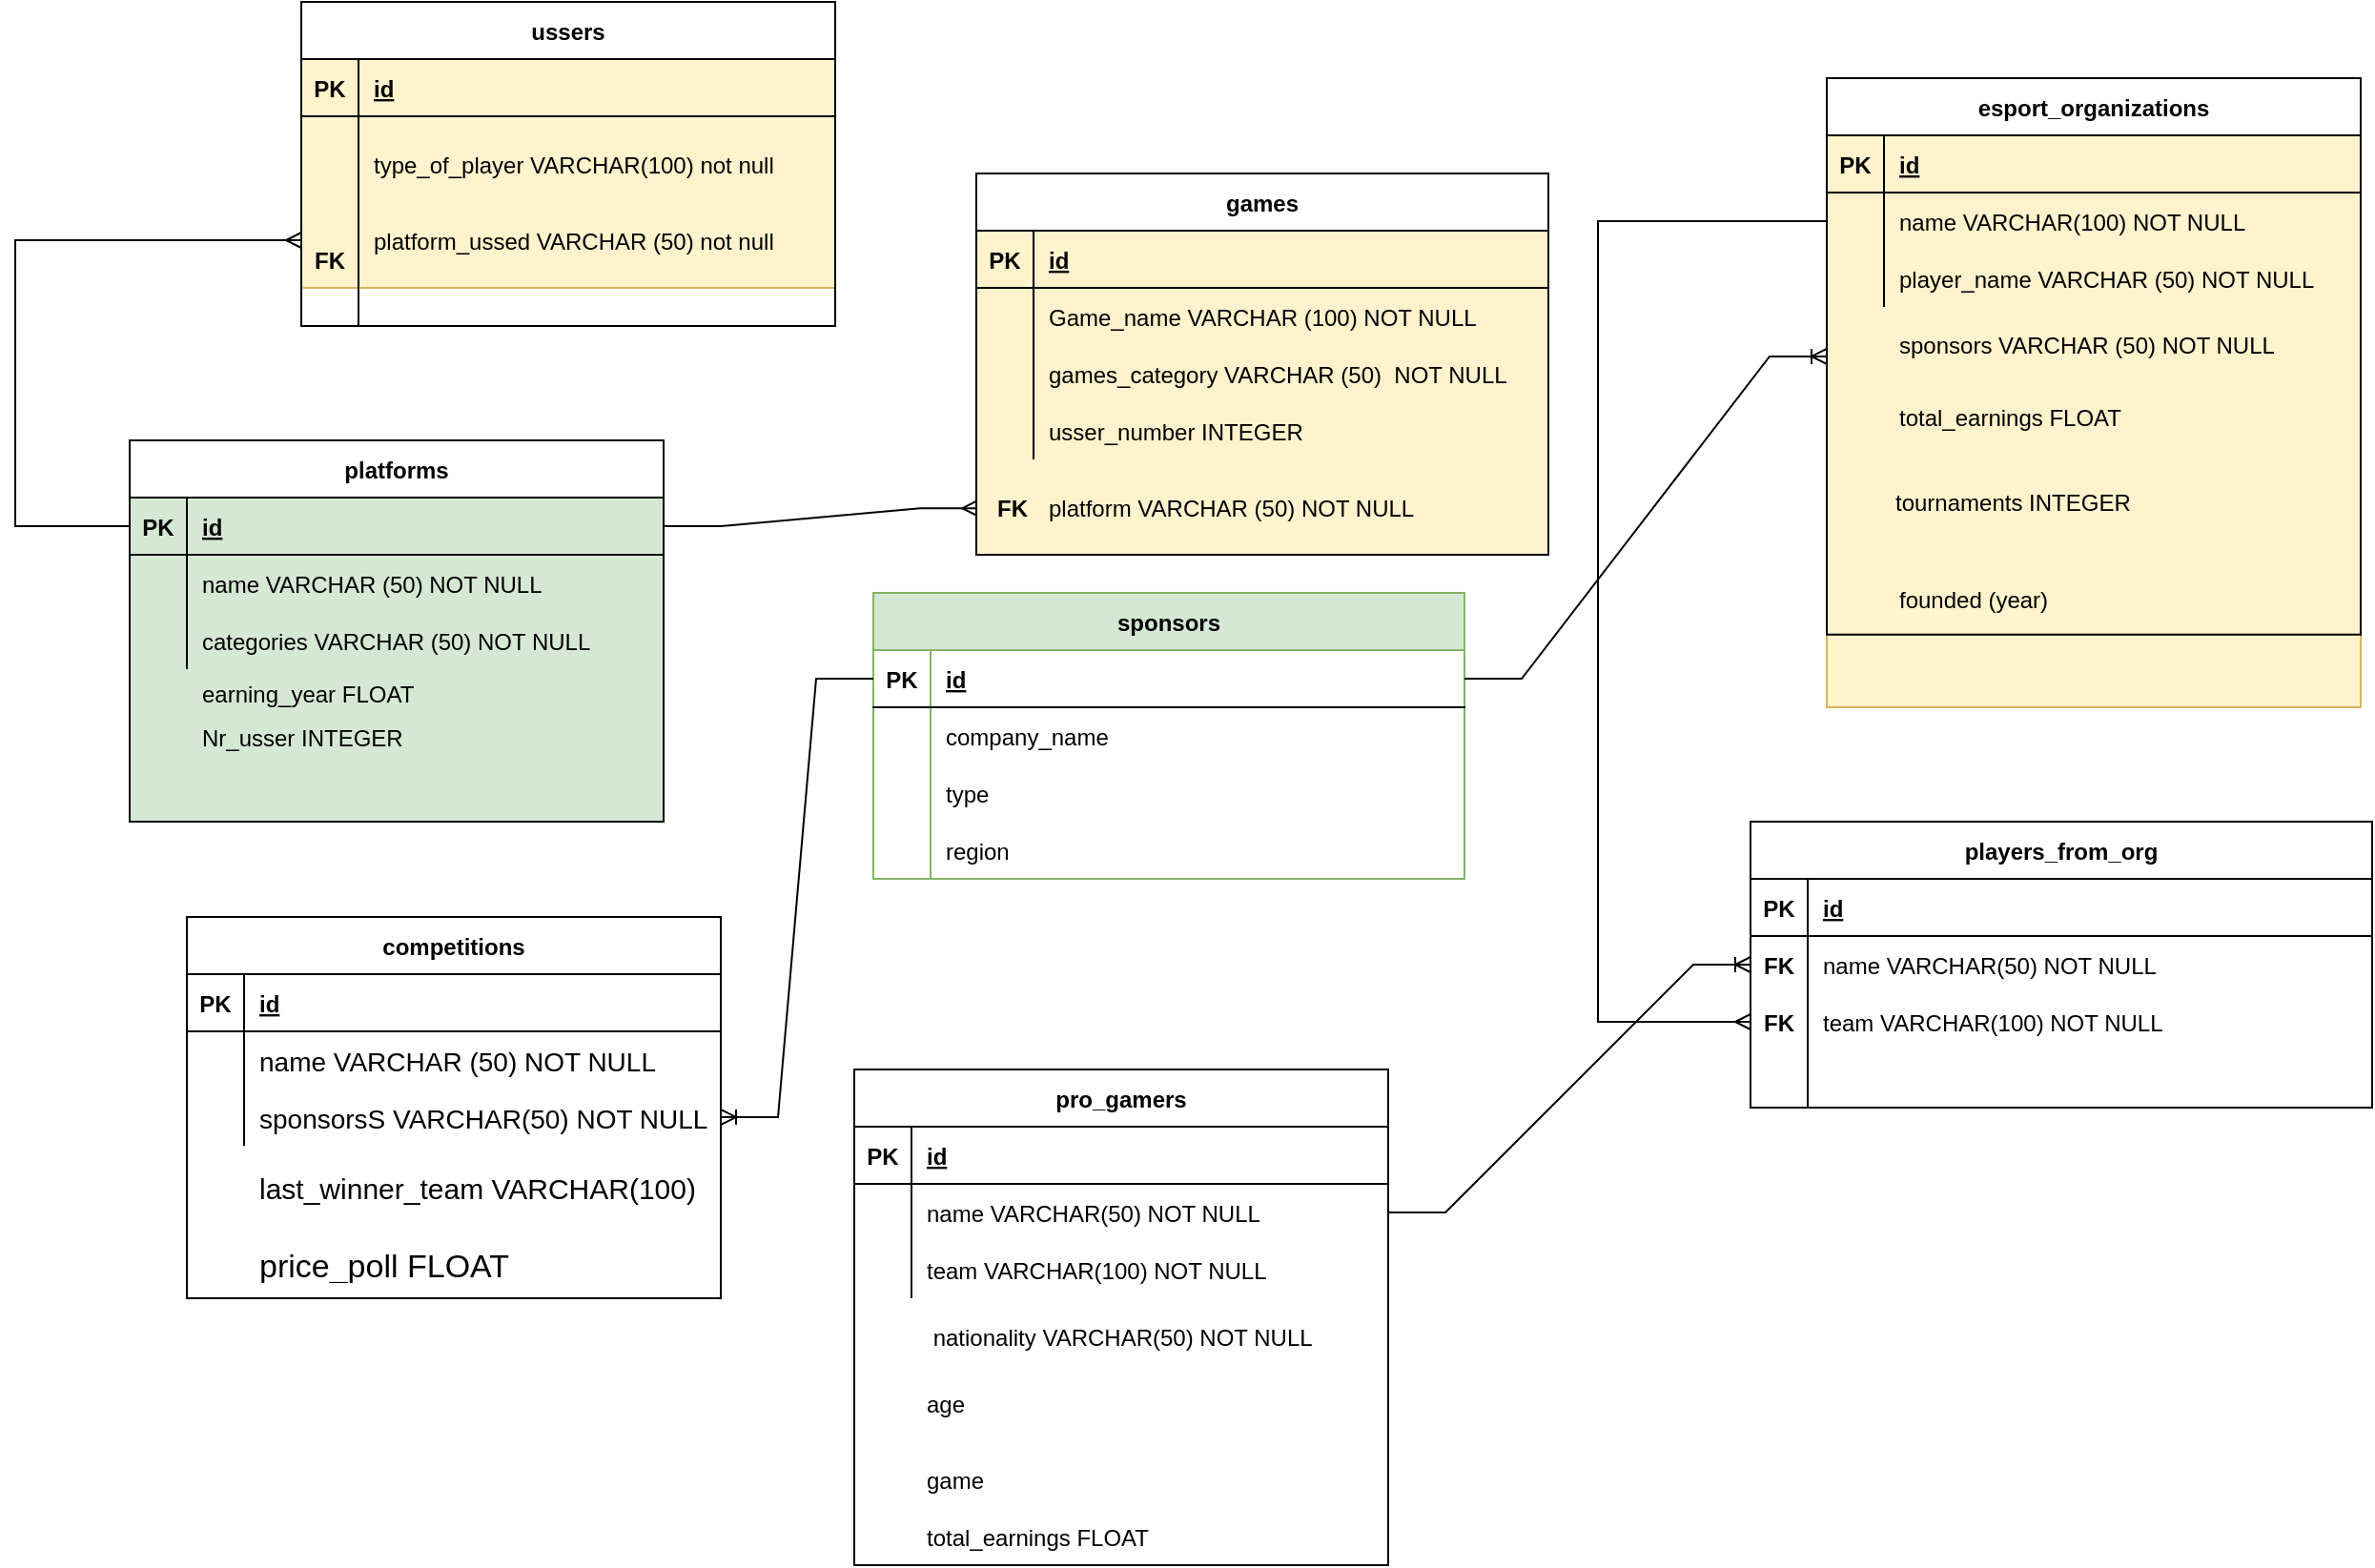 <mxfile version="20.7.4" type="github">
  <diagram id="C5RBs43oDa-KdzZeNtuy" name="Page-1">
    <mxGraphModel dx="2474" dy="2037" grid="1" gridSize="10" guides="1" tooltips="1" connect="1" arrows="1" fold="1" page="1" pageScale="1" pageWidth="827" pageHeight="1169" math="0" shadow="0">
      <root>
        <mxCell id="WIyWlLk6GJQsqaUBKTNV-0" />
        <mxCell id="WIyWlLk6GJQsqaUBKTNV-1" parent="WIyWlLk6GJQsqaUBKTNV-0" />
        <mxCell id="gUQoNwbIpHtihkWgrAYD-27" value="" style="shape=tableRow;horizontal=0;startSize=0;swimlaneHead=0;swimlaneBody=0;fillColor=none;collapsible=0;dropTarget=0;points=[[0,0.5],[1,0.5]];portConstraint=eastwest;top=0;left=0;right=0;bottom=0;" parent="WIyWlLk6GJQsqaUBKTNV-1" vertex="1">
          <mxGeometry x="414" y="160" width="280" height="30" as="geometry" />
        </mxCell>
        <mxCell id="gUQoNwbIpHtihkWgrAYD-28" value="" style="shape=partialRectangle;connectable=0;fillColor=none;top=0;left=0;bottom=0;right=0;editable=1;overflow=hidden;" parent="gUQoNwbIpHtihkWgrAYD-27" vertex="1">
          <mxGeometry width="30" height="30" as="geometry">
            <mxRectangle width="30" height="30" as="alternateBounds" />
          </mxGeometry>
        </mxCell>
        <mxCell id="gUQoNwbIpHtihkWgrAYD-48" value="" style="group;fillColor=#d5e8d4;strokeColor=#82b366;" parent="WIyWlLk6GJQsqaUBKTNV-1" vertex="1" connectable="0">
          <mxGeometry x="-40" y="-130" width="280" height="200" as="geometry" />
        </mxCell>
        <mxCell id="gUQoNwbIpHtihkWgrAYD-0" value="platforms" style="shape=table;startSize=30;container=1;collapsible=1;childLayout=tableLayout;fixedRows=1;rowLines=0;fontStyle=1;align=center;resizeLast=1;" parent="gUQoNwbIpHtihkWgrAYD-48" vertex="1">
          <mxGeometry width="280" height="200" as="geometry" />
        </mxCell>
        <mxCell id="gUQoNwbIpHtihkWgrAYD-1" value="" style="shape=tableRow;horizontal=0;startSize=0;swimlaneHead=0;swimlaneBody=0;fillColor=none;collapsible=0;dropTarget=0;points=[[0,0.5],[1,0.5]];portConstraint=eastwest;top=0;left=0;right=0;bottom=1;" parent="gUQoNwbIpHtihkWgrAYD-0" vertex="1">
          <mxGeometry y="30" width="280" height="30" as="geometry" />
        </mxCell>
        <mxCell id="gUQoNwbIpHtihkWgrAYD-2" value="PK" style="shape=partialRectangle;connectable=0;fillColor=none;top=0;left=0;bottom=0;right=0;fontStyle=1;overflow=hidden;" parent="gUQoNwbIpHtihkWgrAYD-1" vertex="1">
          <mxGeometry width="30" height="30" as="geometry">
            <mxRectangle width="30" height="30" as="alternateBounds" />
          </mxGeometry>
        </mxCell>
        <mxCell id="gUQoNwbIpHtihkWgrAYD-3" value="id" style="shape=partialRectangle;connectable=0;fillColor=none;top=0;left=0;bottom=0;right=0;align=left;spacingLeft=6;fontStyle=5;overflow=hidden;" parent="gUQoNwbIpHtihkWgrAYD-1" vertex="1">
          <mxGeometry x="30" width="250" height="30" as="geometry">
            <mxRectangle width="250" height="30" as="alternateBounds" />
          </mxGeometry>
        </mxCell>
        <mxCell id="gUQoNwbIpHtihkWgrAYD-4" value="" style="shape=tableRow;horizontal=0;startSize=0;swimlaneHead=0;swimlaneBody=0;fillColor=none;collapsible=0;dropTarget=0;points=[[0,0.5],[1,0.5]];portConstraint=eastwest;top=0;left=0;right=0;bottom=0;" parent="gUQoNwbIpHtihkWgrAYD-0" vertex="1">
          <mxGeometry y="60" width="280" height="30" as="geometry" />
        </mxCell>
        <mxCell id="gUQoNwbIpHtihkWgrAYD-5" value="" style="shape=partialRectangle;connectable=0;fillColor=none;top=0;left=0;bottom=0;right=0;editable=1;overflow=hidden;" parent="gUQoNwbIpHtihkWgrAYD-4" vertex="1">
          <mxGeometry width="30" height="30" as="geometry">
            <mxRectangle width="30" height="30" as="alternateBounds" />
          </mxGeometry>
        </mxCell>
        <mxCell id="gUQoNwbIpHtihkWgrAYD-6" value="name VARCHAR (50) NOT NULL" style="shape=partialRectangle;connectable=0;fillColor=none;top=0;left=0;bottom=0;right=0;align=left;spacingLeft=6;overflow=hidden;" parent="gUQoNwbIpHtihkWgrAYD-4" vertex="1">
          <mxGeometry x="30" width="250" height="30" as="geometry">
            <mxRectangle width="250" height="30" as="alternateBounds" />
          </mxGeometry>
        </mxCell>
        <mxCell id="gUQoNwbIpHtihkWgrAYD-7" value="" style="shape=tableRow;horizontal=0;startSize=0;swimlaneHead=0;swimlaneBody=0;fillColor=none;collapsible=0;dropTarget=0;points=[[0,0.5],[1,0.5]];portConstraint=eastwest;top=0;left=0;right=0;bottom=0;" parent="gUQoNwbIpHtihkWgrAYD-0" vertex="1">
          <mxGeometry y="90" width="280" height="30" as="geometry" />
        </mxCell>
        <mxCell id="gUQoNwbIpHtihkWgrAYD-8" value="" style="shape=partialRectangle;connectable=0;fillColor=none;top=0;left=0;bottom=0;right=0;editable=1;overflow=hidden;" parent="gUQoNwbIpHtihkWgrAYD-7" vertex="1">
          <mxGeometry width="30" height="30" as="geometry">
            <mxRectangle width="30" height="30" as="alternateBounds" />
          </mxGeometry>
        </mxCell>
        <mxCell id="gUQoNwbIpHtihkWgrAYD-9" value="categories VARCHAR (50) NOT NULL" style="shape=partialRectangle;connectable=0;fillColor=none;top=0;left=0;bottom=0;right=0;align=left;spacingLeft=6;overflow=hidden;" parent="gUQoNwbIpHtihkWgrAYD-7" vertex="1">
          <mxGeometry x="30" width="250" height="30" as="geometry">
            <mxRectangle width="250" height="30" as="alternateBounds" />
          </mxGeometry>
        </mxCell>
        <mxCell id="gUQoNwbIpHtihkWgrAYD-13" value="earning_year FLOAT " style="shape=partialRectangle;connectable=0;fillColor=none;top=0;left=0;bottom=0;right=0;align=left;spacingLeft=6;overflow=hidden;" parent="gUQoNwbIpHtihkWgrAYD-48" vertex="1">
          <mxGeometry x="30" y="120.924" width="250" height="23.077" as="geometry">
            <mxRectangle width="250" height="30" as="alternateBounds" />
          </mxGeometry>
        </mxCell>
        <mxCell id="gUQoNwbIpHtihkWgrAYD-15" value="Nr_usser INTEGER" style="shape=partialRectangle;connectable=0;fillColor=none;top=0;left=0;bottom=0;right=0;align=left;spacingLeft=6;overflow=hidden;" parent="gUQoNwbIpHtihkWgrAYD-48" vertex="1">
          <mxGeometry x="30" y="143.997" width="250" height="23.077" as="geometry">
            <mxRectangle width="250" height="30" as="alternateBounds" />
          </mxGeometry>
        </mxCell>
        <mxCell id="gUQoNwbIpHtihkWgrAYD-49" value="" style="group;fillColor=#fff2cc;strokeColor=#d6b656;" parent="WIyWlLk6GJQsqaUBKTNV-1" vertex="1" connectable="0">
          <mxGeometry x="50" y="-360" width="280" height="150" as="geometry" />
        </mxCell>
        <mxCell id="gUQoNwbIpHtihkWgrAYD-33" value="ussers" style="shape=table;startSize=30;container=1;collapsible=1;childLayout=tableLayout;fixedRows=1;rowLines=0;fontStyle=1;align=center;resizeLast=1;" parent="gUQoNwbIpHtihkWgrAYD-49" vertex="1">
          <mxGeometry width="280" height="170" as="geometry" />
        </mxCell>
        <mxCell id="gUQoNwbIpHtihkWgrAYD-34" value="" style="shape=tableRow;horizontal=0;startSize=0;swimlaneHead=0;swimlaneBody=0;fillColor=none;collapsible=0;dropTarget=0;points=[[0,0.5],[1,0.5]];portConstraint=eastwest;top=0;left=0;right=0;bottom=1;" parent="gUQoNwbIpHtihkWgrAYD-33" vertex="1">
          <mxGeometry y="30" width="280" height="30" as="geometry" />
        </mxCell>
        <mxCell id="gUQoNwbIpHtihkWgrAYD-35" value="PK" style="shape=partialRectangle;connectable=0;fillColor=none;top=0;left=0;bottom=0;right=0;fontStyle=1;overflow=hidden;" parent="gUQoNwbIpHtihkWgrAYD-34" vertex="1">
          <mxGeometry width="30" height="30" as="geometry">
            <mxRectangle width="30" height="30" as="alternateBounds" />
          </mxGeometry>
        </mxCell>
        <mxCell id="gUQoNwbIpHtihkWgrAYD-36" value="id" style="shape=partialRectangle;connectable=0;fillColor=none;top=0;left=0;bottom=0;right=0;align=left;spacingLeft=6;fontStyle=5;overflow=hidden;" parent="gUQoNwbIpHtihkWgrAYD-34" vertex="1">
          <mxGeometry x="30" width="250" height="30" as="geometry">
            <mxRectangle width="250" height="30" as="alternateBounds" />
          </mxGeometry>
        </mxCell>
        <mxCell id="gUQoNwbIpHtihkWgrAYD-37" value="" style="shape=tableRow;horizontal=0;startSize=0;swimlaneHead=0;swimlaneBody=0;fillColor=none;collapsible=0;dropTarget=0;points=[[0,0.5],[1,0.5]];portConstraint=eastwest;top=0;left=0;right=0;bottom=0;" parent="gUQoNwbIpHtihkWgrAYD-33" vertex="1">
          <mxGeometry y="60" width="280" height="50" as="geometry" />
        </mxCell>
        <mxCell id="gUQoNwbIpHtihkWgrAYD-38" value="" style="shape=partialRectangle;connectable=0;fillColor=none;top=0;left=0;bottom=0;right=0;editable=1;overflow=hidden;" parent="gUQoNwbIpHtihkWgrAYD-37" vertex="1">
          <mxGeometry width="30" height="50" as="geometry">
            <mxRectangle width="30" height="50" as="alternateBounds" />
          </mxGeometry>
        </mxCell>
        <mxCell id="gUQoNwbIpHtihkWgrAYD-39" value="type_of_player VARCHAR(100) not null" style="shape=partialRectangle;connectable=0;fillColor=none;top=0;left=0;bottom=0;right=0;align=left;spacingLeft=6;overflow=hidden;" parent="gUQoNwbIpHtihkWgrAYD-37" vertex="1">
          <mxGeometry x="30" width="250" height="50" as="geometry">
            <mxRectangle width="250" height="50" as="alternateBounds" />
          </mxGeometry>
        </mxCell>
        <mxCell id="gUQoNwbIpHtihkWgrAYD-40" value="" style="shape=tableRow;horizontal=0;startSize=0;swimlaneHead=0;swimlaneBody=0;fillColor=none;collapsible=0;dropTarget=0;points=[[0,0.5],[1,0.5]];portConstraint=eastwest;top=0;left=0;right=0;bottom=0;" parent="gUQoNwbIpHtihkWgrAYD-33" vertex="1">
          <mxGeometry y="110" width="280" height="30" as="geometry" />
        </mxCell>
        <mxCell id="gUQoNwbIpHtihkWgrAYD-41" value="" style="shape=partialRectangle;connectable=0;fillColor=none;top=0;left=0;bottom=0;right=0;editable=1;overflow=hidden;" parent="gUQoNwbIpHtihkWgrAYD-40" vertex="1">
          <mxGeometry width="30" height="30" as="geometry">
            <mxRectangle width="30" height="30" as="alternateBounds" />
          </mxGeometry>
        </mxCell>
        <mxCell id="gUQoNwbIpHtihkWgrAYD-42" value="platform_ussed VARCHAR (50) not null" style="shape=partialRectangle;connectable=0;fillColor=none;top=0;left=0;bottom=0;right=0;align=left;spacingLeft=6;overflow=hidden;" parent="gUQoNwbIpHtihkWgrAYD-40" vertex="1">
          <mxGeometry x="30" width="250" height="30" as="geometry">
            <mxRectangle width="250" height="30" as="alternateBounds" />
          </mxGeometry>
        </mxCell>
        <mxCell id="gUQoNwbIpHtihkWgrAYD-43" value="" style="shape=tableRow;horizontal=0;startSize=0;swimlaneHead=0;swimlaneBody=0;fillColor=none;collapsible=0;dropTarget=0;points=[[0,0.5],[1,0.5]];portConstraint=eastwest;top=0;left=0;right=0;bottom=0;" parent="gUQoNwbIpHtihkWgrAYD-33" vertex="1">
          <mxGeometry y="140" width="280" height="30" as="geometry" />
        </mxCell>
        <mxCell id="gUQoNwbIpHtihkWgrAYD-44" value="" style="shape=partialRectangle;connectable=0;fillColor=none;top=0;left=0;bottom=0;right=0;editable=1;overflow=hidden;" parent="gUQoNwbIpHtihkWgrAYD-43" vertex="1">
          <mxGeometry width="30" height="30" as="geometry">
            <mxRectangle width="30" height="30" as="alternateBounds" />
          </mxGeometry>
        </mxCell>
        <mxCell id="gUQoNwbIpHtihkWgrAYD-45" value="" style="shape=partialRectangle;connectable=0;fillColor=none;top=0;left=0;bottom=0;right=0;align=left;spacingLeft=6;overflow=hidden;" parent="gUQoNwbIpHtihkWgrAYD-43" vertex="1">
          <mxGeometry x="30" width="250" height="30" as="geometry">
            <mxRectangle width="250" height="30" as="alternateBounds" />
          </mxGeometry>
        </mxCell>
        <mxCell id="V8rn2jowFQrBuKKR6FGo-49" value="FK" style="shape=partialRectangle;connectable=0;fillColor=none;top=0;left=0;bottom=0;right=0;fontStyle=1;overflow=hidden;" parent="gUQoNwbIpHtihkWgrAYD-49" vertex="1">
          <mxGeometry y="120" width="30" height="30" as="geometry">
            <mxRectangle width="30" height="30" as="alternateBounds" />
          </mxGeometry>
        </mxCell>
        <mxCell id="gUQoNwbIpHtihkWgrAYD-52" value="&#xa;&#xa;" style="group;movable=1;resizable=1;rotatable=1;deletable=1;editable=1;connectable=1;" parent="WIyWlLk6GJQsqaUBKTNV-1" vertex="1" connectable="0">
          <mxGeometry x="-10" y="120" width="280" height="200" as="geometry" />
        </mxCell>
        <mxCell id="gUQoNwbIpHtihkWgrAYD-53" value="competitions" style="shape=table;startSize=30;container=1;collapsible=1;childLayout=tableLayout;fixedRows=1;rowLines=0;fontStyle=1;align=center;resizeLast=1;movable=1;resizable=1;rotatable=1;deletable=1;editable=1;connectable=1;" parent="gUQoNwbIpHtihkWgrAYD-52" vertex="1">
          <mxGeometry width="280" height="200" as="geometry" />
        </mxCell>
        <mxCell id="gUQoNwbIpHtihkWgrAYD-54" value="" style="shape=tableRow;horizontal=0;startSize=0;swimlaneHead=0;swimlaneBody=0;fillColor=none;collapsible=0;dropTarget=0;points=[[0,0.5],[1,0.5]];portConstraint=eastwest;top=0;left=0;right=0;bottom=1;" parent="gUQoNwbIpHtihkWgrAYD-53" vertex="1">
          <mxGeometry y="30" width="280" height="30" as="geometry" />
        </mxCell>
        <mxCell id="gUQoNwbIpHtihkWgrAYD-55" value="PK" style="shape=partialRectangle;connectable=0;fillColor=none;top=0;left=0;bottom=0;right=0;fontStyle=1;overflow=hidden;" parent="gUQoNwbIpHtihkWgrAYD-54" vertex="1">
          <mxGeometry width="30" height="30" as="geometry">
            <mxRectangle width="30" height="30" as="alternateBounds" />
          </mxGeometry>
        </mxCell>
        <mxCell id="gUQoNwbIpHtihkWgrAYD-56" value="id" style="shape=partialRectangle;connectable=0;fillColor=none;top=0;left=0;bottom=0;right=0;align=left;spacingLeft=6;fontStyle=5;overflow=hidden;" parent="gUQoNwbIpHtihkWgrAYD-54" vertex="1">
          <mxGeometry x="30" width="250" height="30" as="geometry">
            <mxRectangle width="250" height="30" as="alternateBounds" />
          </mxGeometry>
        </mxCell>
        <mxCell id="gUQoNwbIpHtihkWgrAYD-57" value="" style="shape=tableRow;horizontal=0;startSize=0;swimlaneHead=0;swimlaneBody=0;fillColor=none;collapsible=0;dropTarget=0;points=[[0,0.5],[1,0.5]];portConstraint=eastwest;top=0;left=0;right=0;bottom=0;" parent="gUQoNwbIpHtihkWgrAYD-53" vertex="1">
          <mxGeometry y="60" width="280" height="30" as="geometry" />
        </mxCell>
        <mxCell id="gUQoNwbIpHtihkWgrAYD-58" value="" style="shape=partialRectangle;connectable=0;fillColor=none;top=0;left=0;bottom=0;right=0;editable=1;overflow=hidden;" parent="gUQoNwbIpHtihkWgrAYD-57" vertex="1">
          <mxGeometry width="30" height="30" as="geometry">
            <mxRectangle width="30" height="30" as="alternateBounds" />
          </mxGeometry>
        </mxCell>
        <mxCell id="gUQoNwbIpHtihkWgrAYD-59" value="name VARCHAR (50) NOT NULL" style="shape=partialRectangle;connectable=0;fillColor=none;top=0;left=0;bottom=0;right=0;align=left;spacingLeft=6;overflow=hidden;fontSize=14;" parent="gUQoNwbIpHtihkWgrAYD-57" vertex="1">
          <mxGeometry x="30" width="250" height="30" as="geometry">
            <mxRectangle width="250" height="30" as="alternateBounds" />
          </mxGeometry>
        </mxCell>
        <mxCell id="gUQoNwbIpHtihkWgrAYD-60" value="" style="shape=tableRow;horizontal=0;startSize=0;swimlaneHead=0;swimlaneBody=0;fillColor=none;collapsible=0;dropTarget=0;points=[[0,0.5],[1,0.5]];portConstraint=eastwest;top=0;left=0;right=0;bottom=0;" parent="gUQoNwbIpHtihkWgrAYD-53" vertex="1">
          <mxGeometry y="90" width="280" height="30" as="geometry" />
        </mxCell>
        <mxCell id="gUQoNwbIpHtihkWgrAYD-61" value="" style="shape=partialRectangle;connectable=0;fillColor=none;top=0;left=0;bottom=0;right=0;editable=1;overflow=hidden;" parent="gUQoNwbIpHtihkWgrAYD-60" vertex="1">
          <mxGeometry width="30" height="30" as="geometry">
            <mxRectangle width="30" height="30" as="alternateBounds" />
          </mxGeometry>
        </mxCell>
        <mxCell id="gUQoNwbIpHtihkWgrAYD-62" value="sponsorsS VARCHAR(50) NOT NULL" style="shape=partialRectangle;connectable=0;fillColor=none;top=0;left=0;bottom=0;right=0;align=left;spacingLeft=6;overflow=hidden;fontSize=14;" parent="gUQoNwbIpHtihkWgrAYD-60" vertex="1">
          <mxGeometry x="30" width="250" height="30" as="geometry">
            <mxRectangle width="250" height="30" as="alternateBounds" />
          </mxGeometry>
        </mxCell>
        <mxCell id="gUQoNwbIpHtihkWgrAYD-63" value="last_winner_team VARCHAR(100)" style="shape=partialRectangle;connectable=0;fillColor=none;top=0;left=0;bottom=0;right=0;align=left;spacingLeft=6;overflow=hidden;fontSize=15;" parent="gUQoNwbIpHtihkWgrAYD-52" vertex="1">
          <mxGeometry x="30" y="130.004" width="250" height="23.077" as="geometry">
            <mxRectangle width="250" height="30" as="alternateBounds" />
          </mxGeometry>
        </mxCell>
        <mxCell id="gUQoNwbIpHtihkWgrAYD-65" value="price_poll FLOAT" style="shape=partialRectangle;connectable=0;fillColor=none;top=0;left=0;bottom=0;right=0;align=left;spacingLeft=6;overflow=hidden;fontSize=17;" parent="gUQoNwbIpHtihkWgrAYD-52" vertex="1">
          <mxGeometry x="30" y="169.997" width="250" height="23.077" as="geometry">
            <mxRectangle width="250" height="30" as="alternateBounds" />
          </mxGeometry>
        </mxCell>
        <mxCell id="gUQoNwbIpHtihkWgrAYD-95" value="" style="group;fillColor=#fff2cc;strokeColor=#d6b656;" parent="WIyWlLk6GJQsqaUBKTNV-1" vertex="1" connectable="0">
          <mxGeometry x="850" y="-320" width="280" height="330" as="geometry" />
        </mxCell>
        <mxCell id="gUQoNwbIpHtihkWgrAYD-96" value="esport_organizations" style="shape=table;startSize=30;container=1;collapsible=1;childLayout=tableLayout;fixedRows=1;rowLines=0;fontStyle=1;align=center;resizeLast=1;" parent="gUQoNwbIpHtihkWgrAYD-95" vertex="1">
          <mxGeometry width="280" height="291.923" as="geometry" />
        </mxCell>
        <mxCell id="gUQoNwbIpHtihkWgrAYD-97" value="" style="shape=tableRow;horizontal=0;startSize=0;swimlaneHead=0;swimlaneBody=0;fillColor=none;collapsible=0;dropTarget=0;points=[[0,0.5],[1,0.5]];portConstraint=eastwest;top=0;left=0;right=0;bottom=1;" parent="gUQoNwbIpHtihkWgrAYD-96" vertex="1">
          <mxGeometry y="30" width="280" height="30" as="geometry" />
        </mxCell>
        <mxCell id="gUQoNwbIpHtihkWgrAYD-98" value="PK" style="shape=partialRectangle;connectable=0;fillColor=none;top=0;left=0;bottom=0;right=0;fontStyle=1;overflow=hidden;" parent="gUQoNwbIpHtihkWgrAYD-97" vertex="1">
          <mxGeometry width="30" height="30" as="geometry">
            <mxRectangle width="30" height="30" as="alternateBounds" />
          </mxGeometry>
        </mxCell>
        <mxCell id="gUQoNwbIpHtihkWgrAYD-99" value="id" style="shape=partialRectangle;connectable=0;fillColor=none;top=0;left=0;bottom=0;right=0;align=left;spacingLeft=6;fontStyle=5;overflow=hidden;" parent="gUQoNwbIpHtihkWgrAYD-97" vertex="1">
          <mxGeometry x="30" width="250" height="30" as="geometry">
            <mxRectangle width="250" height="30" as="alternateBounds" />
          </mxGeometry>
        </mxCell>
        <mxCell id="gUQoNwbIpHtihkWgrAYD-100" value="" style="shape=tableRow;horizontal=0;startSize=0;swimlaneHead=0;swimlaneBody=0;fillColor=none;collapsible=0;dropTarget=0;points=[[0,0.5],[1,0.5]];portConstraint=eastwest;top=0;left=0;right=0;bottom=0;" parent="gUQoNwbIpHtihkWgrAYD-96" vertex="1">
          <mxGeometry y="60" width="280" height="30" as="geometry" />
        </mxCell>
        <mxCell id="gUQoNwbIpHtihkWgrAYD-101" value="" style="shape=partialRectangle;connectable=0;fillColor=none;top=0;left=0;bottom=0;right=0;editable=1;overflow=hidden;" parent="gUQoNwbIpHtihkWgrAYD-100" vertex="1">
          <mxGeometry width="30" height="30" as="geometry">
            <mxRectangle width="30" height="30" as="alternateBounds" />
          </mxGeometry>
        </mxCell>
        <mxCell id="gUQoNwbIpHtihkWgrAYD-102" value="name VARCHAR(100) NOT NULL" style="shape=partialRectangle;connectable=0;fillColor=none;top=0;left=0;bottom=0;right=0;align=left;spacingLeft=6;overflow=hidden;" parent="gUQoNwbIpHtihkWgrAYD-100" vertex="1">
          <mxGeometry x="30" width="250" height="30" as="geometry">
            <mxRectangle width="250" height="30" as="alternateBounds" />
          </mxGeometry>
        </mxCell>
        <mxCell id="gUQoNwbIpHtihkWgrAYD-103" value="" style="shape=tableRow;horizontal=0;startSize=0;swimlaneHead=0;swimlaneBody=0;fillColor=none;collapsible=0;dropTarget=0;points=[[0,0.5],[1,0.5]];portConstraint=eastwest;top=0;left=0;right=0;bottom=0;" parent="gUQoNwbIpHtihkWgrAYD-96" vertex="1">
          <mxGeometry y="90" width="280" height="30" as="geometry" />
        </mxCell>
        <mxCell id="gUQoNwbIpHtihkWgrAYD-104" value="" style="shape=partialRectangle;connectable=0;fillColor=none;top=0;left=0;bottom=0;right=0;editable=1;overflow=hidden;" parent="gUQoNwbIpHtihkWgrAYD-103" vertex="1">
          <mxGeometry width="30" height="30" as="geometry">
            <mxRectangle width="30" height="30" as="alternateBounds" />
          </mxGeometry>
        </mxCell>
        <mxCell id="gUQoNwbIpHtihkWgrAYD-105" value="player_name VARCHAR (50) NOT NULL" style="shape=partialRectangle;connectable=0;fillColor=none;top=0;left=0;bottom=0;right=0;align=left;spacingLeft=6;overflow=hidden;" parent="gUQoNwbIpHtihkWgrAYD-103" vertex="1">
          <mxGeometry x="30" width="250" height="30" as="geometry">
            <mxRectangle width="250" height="30" as="alternateBounds" />
          </mxGeometry>
        </mxCell>
        <mxCell id="gUQoNwbIpHtihkWgrAYD-106" value="total_earnings FLOAT " style="shape=partialRectangle;connectable=0;fillColor=none;top=0;left=0;bottom=0;right=0;align=left;spacingLeft=6;overflow=hidden;" parent="gUQoNwbIpHtihkWgrAYD-95" vertex="1">
          <mxGeometry x="30" y="158.654" width="250" height="38.077" as="geometry">
            <mxRectangle width="250" height="30" as="alternateBounds" />
          </mxGeometry>
        </mxCell>
        <mxCell id="gUQoNwbIpHtihkWgrAYD-107" value="tournaments INTEGER" style="shape=partialRectangle;connectable=0;fillColor=none;top=0;left=0;bottom=0;right=0;align=left;spacingLeft=6;overflow=hidden;" parent="gUQoNwbIpHtihkWgrAYD-95" vertex="1">
          <mxGeometry x="28" y="203.077" width="250" height="38.077" as="geometry">
            <mxRectangle width="250" height="30" as="alternateBounds" />
          </mxGeometry>
        </mxCell>
        <mxCell id="gUQoNwbIpHtihkWgrAYD-108" value="founded (year)" style="shape=partialRectangle;connectable=0;fillColor=none;top=0;left=0;bottom=0;right=0;align=left;spacingLeft=6;overflow=hidden;" parent="gUQoNwbIpHtihkWgrAYD-95" vertex="1">
          <mxGeometry x="30" y="253.846" width="250" height="38.077" as="geometry">
            <mxRectangle width="250" height="30" as="alternateBounds" />
          </mxGeometry>
        </mxCell>
        <mxCell id="iaA_33CjSek2Sj-2JAdp-17" value="sponsors VARCHAR (50) NOT NULL" style="shape=partialRectangle;connectable=0;fillColor=none;top=0;left=0;bottom=0;right=0;align=left;spacingLeft=6;overflow=hidden;" parent="gUQoNwbIpHtihkWgrAYD-95" vertex="1">
          <mxGeometry x="30" y="120.574" width="250" height="38.077" as="geometry">
            <mxRectangle width="250" height="30" as="alternateBounds" />
          </mxGeometry>
        </mxCell>
        <mxCell id="gUQoNwbIpHtihkWgrAYD-110" value="" style="group" parent="WIyWlLk6GJQsqaUBKTNV-1" vertex="1" connectable="0">
          <mxGeometry x="340" y="200" width="280" height="260" as="geometry" />
        </mxCell>
        <mxCell id="gUQoNwbIpHtihkWgrAYD-111" value="pro_gamers" style="shape=table;startSize=30;container=1;collapsible=1;childLayout=tableLayout;fixedRows=1;rowLines=0;fontStyle=1;align=center;resizeLast=1;" parent="gUQoNwbIpHtihkWgrAYD-110" vertex="1">
          <mxGeometry width="280" height="260" as="geometry" />
        </mxCell>
        <mxCell id="gUQoNwbIpHtihkWgrAYD-112" value="" style="shape=tableRow;horizontal=0;startSize=0;swimlaneHead=0;swimlaneBody=0;fillColor=none;collapsible=0;dropTarget=0;points=[[0,0.5],[1,0.5]];portConstraint=eastwest;top=0;left=0;right=0;bottom=1;" parent="gUQoNwbIpHtihkWgrAYD-111" vertex="1">
          <mxGeometry y="30" width="280" height="30" as="geometry" />
        </mxCell>
        <mxCell id="gUQoNwbIpHtihkWgrAYD-113" value="PK" style="shape=partialRectangle;connectable=0;fillColor=none;top=0;left=0;bottom=0;right=0;fontStyle=1;overflow=hidden;" parent="gUQoNwbIpHtihkWgrAYD-112" vertex="1">
          <mxGeometry width="30" height="30" as="geometry">
            <mxRectangle width="30" height="30" as="alternateBounds" />
          </mxGeometry>
        </mxCell>
        <mxCell id="gUQoNwbIpHtihkWgrAYD-114" value="id" style="shape=partialRectangle;connectable=0;fillColor=none;top=0;left=0;bottom=0;right=0;align=left;spacingLeft=6;fontStyle=5;overflow=hidden;" parent="gUQoNwbIpHtihkWgrAYD-112" vertex="1">
          <mxGeometry x="30" width="250" height="30" as="geometry">
            <mxRectangle width="250" height="30" as="alternateBounds" />
          </mxGeometry>
        </mxCell>
        <mxCell id="gUQoNwbIpHtihkWgrAYD-115" value="" style="shape=tableRow;horizontal=0;startSize=0;swimlaneHead=0;swimlaneBody=0;fillColor=none;collapsible=0;dropTarget=0;points=[[0,0.5],[1,0.5]];portConstraint=eastwest;top=0;left=0;right=0;bottom=0;" parent="gUQoNwbIpHtihkWgrAYD-111" vertex="1">
          <mxGeometry y="60" width="280" height="30" as="geometry" />
        </mxCell>
        <mxCell id="gUQoNwbIpHtihkWgrAYD-116" value="" style="shape=partialRectangle;connectable=0;fillColor=none;top=0;left=0;bottom=0;right=0;editable=1;overflow=hidden;" parent="gUQoNwbIpHtihkWgrAYD-115" vertex="1">
          <mxGeometry width="30" height="30" as="geometry">
            <mxRectangle width="30" height="30" as="alternateBounds" />
          </mxGeometry>
        </mxCell>
        <mxCell id="gUQoNwbIpHtihkWgrAYD-117" value="name VARCHAR(50) NOT NULL" style="shape=partialRectangle;connectable=0;fillColor=none;top=0;left=0;bottom=0;right=0;align=left;spacingLeft=6;overflow=hidden;" parent="gUQoNwbIpHtihkWgrAYD-115" vertex="1">
          <mxGeometry x="30" width="250" height="30" as="geometry">
            <mxRectangle width="250" height="30" as="alternateBounds" />
          </mxGeometry>
        </mxCell>
        <mxCell id="gUQoNwbIpHtihkWgrAYD-118" value="" style="shape=tableRow;horizontal=0;startSize=0;swimlaneHead=0;swimlaneBody=0;fillColor=none;collapsible=0;dropTarget=0;points=[[0,0.5],[1,0.5]];portConstraint=eastwest;top=0;left=0;right=0;bottom=0;" parent="gUQoNwbIpHtihkWgrAYD-111" vertex="1">
          <mxGeometry y="90" width="280" height="30" as="geometry" />
        </mxCell>
        <mxCell id="gUQoNwbIpHtihkWgrAYD-119" value="" style="shape=partialRectangle;connectable=0;fillColor=none;top=0;left=0;bottom=0;right=0;editable=1;overflow=hidden;" parent="gUQoNwbIpHtihkWgrAYD-118" vertex="1">
          <mxGeometry width="30" height="30" as="geometry">
            <mxRectangle width="30" height="30" as="alternateBounds" />
          </mxGeometry>
        </mxCell>
        <mxCell id="gUQoNwbIpHtihkWgrAYD-120" value="team VARCHAR(100) NOT NULL" style="shape=partialRectangle;connectable=0;fillColor=none;top=0;left=0;bottom=0;right=0;align=left;spacingLeft=6;overflow=hidden;" parent="gUQoNwbIpHtihkWgrAYD-118" vertex="1">
          <mxGeometry x="30" width="250" height="30" as="geometry">
            <mxRectangle width="250" height="30" as="alternateBounds" />
          </mxGeometry>
        </mxCell>
        <mxCell id="gUQoNwbIpHtihkWgrAYD-121" value=" nationality VARCHAR(50) NOT NULL" style="shape=partialRectangle;connectable=0;fillColor=none;top=0;left=0;bottom=0;right=0;align=left;spacingLeft=6;overflow=hidden;" parent="gUQoNwbIpHtihkWgrAYD-110" vertex="1">
          <mxGeometry x="30" y="125" width="250" height="30" as="geometry">
            <mxRectangle width="250" height="30" as="alternateBounds" />
          </mxGeometry>
        </mxCell>
        <mxCell id="gUQoNwbIpHtihkWgrAYD-122" value="age " style="shape=partialRectangle;connectable=0;fillColor=none;top=0;left=0;bottom=0;right=0;align=left;spacingLeft=6;overflow=hidden;" parent="gUQoNwbIpHtihkWgrAYD-110" vertex="1">
          <mxGeometry x="30" y="160" width="250" height="30" as="geometry">
            <mxRectangle width="250" height="30" as="alternateBounds" />
          </mxGeometry>
        </mxCell>
        <mxCell id="gUQoNwbIpHtihkWgrAYD-123" value="game " style="shape=partialRectangle;connectable=0;fillColor=none;top=0;left=0;bottom=0;right=0;align=left;spacingLeft=6;overflow=hidden;" parent="gUQoNwbIpHtihkWgrAYD-110" vertex="1">
          <mxGeometry x="30" y="200" width="250" height="30" as="geometry">
            <mxRectangle width="250" height="30" as="alternateBounds" />
          </mxGeometry>
        </mxCell>
        <mxCell id="gUQoNwbIpHtihkWgrAYD-124" value="total_earnings FLOAT" style="shape=partialRectangle;connectable=0;fillColor=none;top=0;left=0;bottom=0;right=0;align=left;spacingLeft=6;overflow=hidden;" parent="gUQoNwbIpHtihkWgrAYD-110" vertex="1">
          <mxGeometry x="30" y="230" width="250" height="30" as="geometry">
            <mxRectangle width="250" height="30" as="alternateBounds" />
          </mxGeometry>
        </mxCell>
        <mxCell id="V8rn2jowFQrBuKKR6FGo-0" value="" style="edgeStyle=entityRelationEdgeStyle;fontSize=12;html=1;endArrow=ERmany;rounded=0;entryX=0.002;entryY=0.878;entryDx=0;entryDy=0;entryPerimeter=0;" parent="WIyWlLk6GJQsqaUBKTNV-1" source="gUQoNwbIpHtihkWgrAYD-1" target="V8rn2jowFQrBuKKR6FGo-1" edge="1">
          <mxGeometry width="100" height="100" relative="1" as="geometry">
            <mxPoint x="530" y="310" as="sourcePoint" />
            <mxPoint x="380" y="-10" as="targetPoint" />
          </mxGeometry>
        </mxCell>
        <mxCell id="V8rn2jowFQrBuKKR6FGo-1" value="" style="group;movable=1;resizable=1;rotatable=1;deletable=1;editable=1;connectable=1;fillColor=#fff2cc;strokeColor=#d6b656;" parent="WIyWlLk6GJQsqaUBKTNV-1" vertex="1" connectable="0">
          <mxGeometry x="404" y="-270" width="300" height="200" as="geometry" />
        </mxCell>
        <mxCell id="iaA_33CjSek2Sj-2JAdp-29" value="games" style="shape=table;startSize=30;container=1;collapsible=1;childLayout=tableLayout;fixedRows=1;rowLines=0;fontStyle=1;align=center;resizeLast=1;movable=0;resizable=0;rotatable=0;deletable=0;editable=0;connectable=0;" parent="V8rn2jowFQrBuKKR6FGo-1" vertex="1">
          <mxGeometry width="300" height="200" as="geometry" />
        </mxCell>
        <mxCell id="iaA_33CjSek2Sj-2JAdp-30" value="" style="shape=tableRow;horizontal=0;startSize=0;swimlaneHead=0;swimlaneBody=0;fillColor=none;collapsible=0;dropTarget=0;points=[[0,0.5],[1,0.5]];portConstraint=eastwest;top=0;left=0;right=0;bottom=1;" parent="iaA_33CjSek2Sj-2JAdp-29" vertex="1">
          <mxGeometry y="30" width="300" height="30" as="geometry" />
        </mxCell>
        <mxCell id="iaA_33CjSek2Sj-2JAdp-31" value="PK" style="shape=partialRectangle;connectable=0;fillColor=none;top=0;left=0;bottom=0;right=0;fontStyle=1;overflow=hidden;" parent="iaA_33CjSek2Sj-2JAdp-30" vertex="1">
          <mxGeometry width="30" height="30" as="geometry">
            <mxRectangle width="30" height="30" as="alternateBounds" />
          </mxGeometry>
        </mxCell>
        <mxCell id="iaA_33CjSek2Sj-2JAdp-32" value="id" style="shape=partialRectangle;connectable=0;fillColor=none;top=0;left=0;bottom=0;right=0;align=left;spacingLeft=6;fontStyle=5;overflow=hidden;" parent="iaA_33CjSek2Sj-2JAdp-30" vertex="1">
          <mxGeometry x="30" width="270" height="30" as="geometry">
            <mxRectangle width="270" height="30" as="alternateBounds" />
          </mxGeometry>
        </mxCell>
        <mxCell id="iaA_33CjSek2Sj-2JAdp-33" value="" style="shape=tableRow;horizontal=0;startSize=0;swimlaneHead=0;swimlaneBody=0;fillColor=none;collapsible=0;dropTarget=0;points=[[0,0.5],[1,0.5]];portConstraint=eastwest;top=0;left=0;right=0;bottom=0;" parent="iaA_33CjSek2Sj-2JAdp-29" vertex="1">
          <mxGeometry y="60" width="300" height="30" as="geometry" />
        </mxCell>
        <mxCell id="iaA_33CjSek2Sj-2JAdp-34" value="" style="shape=partialRectangle;connectable=0;fillColor=none;top=0;left=0;bottom=0;right=0;editable=1;overflow=hidden;" parent="iaA_33CjSek2Sj-2JAdp-33" vertex="1">
          <mxGeometry width="30" height="30" as="geometry">
            <mxRectangle width="30" height="30" as="alternateBounds" />
          </mxGeometry>
        </mxCell>
        <mxCell id="iaA_33CjSek2Sj-2JAdp-35" value="Game_name VARCHAR (100) NOT NULL" style="shape=partialRectangle;connectable=0;fillColor=none;top=0;left=0;bottom=0;right=0;align=left;spacingLeft=6;overflow=hidden;" parent="iaA_33CjSek2Sj-2JAdp-33" vertex="1">
          <mxGeometry x="30" width="270" height="30" as="geometry">
            <mxRectangle width="270" height="30" as="alternateBounds" />
          </mxGeometry>
        </mxCell>
        <mxCell id="iaA_33CjSek2Sj-2JAdp-36" value="" style="shape=tableRow;horizontal=0;startSize=0;swimlaneHead=0;swimlaneBody=0;fillColor=none;collapsible=0;dropTarget=0;points=[[0,0.5],[1,0.5]];portConstraint=eastwest;top=0;left=0;right=0;bottom=0;" parent="iaA_33CjSek2Sj-2JAdp-29" vertex="1">
          <mxGeometry y="90" width="300" height="30" as="geometry" />
        </mxCell>
        <mxCell id="iaA_33CjSek2Sj-2JAdp-37" value="" style="shape=partialRectangle;connectable=1;fillColor=none;top=0;left=0;bottom=0;right=0;editable=1;overflow=hidden;movable=1;resizable=1;rotatable=1;deletable=1;" parent="iaA_33CjSek2Sj-2JAdp-36" vertex="1">
          <mxGeometry width="30" height="30" as="geometry">
            <mxRectangle width="30" height="30" as="alternateBounds" />
          </mxGeometry>
        </mxCell>
        <mxCell id="iaA_33CjSek2Sj-2JAdp-38" value="games_category VARCHAR (50)  NOT NULL" style="shape=partialRectangle;connectable=0;fillColor=none;top=0;left=0;bottom=0;right=0;align=left;spacingLeft=6;overflow=hidden;" parent="iaA_33CjSek2Sj-2JAdp-36" vertex="1">
          <mxGeometry x="30" width="270" height="30" as="geometry">
            <mxRectangle width="270" height="30" as="alternateBounds" />
          </mxGeometry>
        </mxCell>
        <mxCell id="iaA_33CjSek2Sj-2JAdp-39" value="" style="shape=tableRow;horizontal=0;startSize=0;swimlaneHead=0;swimlaneBody=0;fillColor=none;collapsible=0;dropTarget=0;points=[[0,0.5],[1,0.5]];portConstraint=eastwest;top=0;left=0;right=0;bottom=0;" parent="iaA_33CjSek2Sj-2JAdp-29" vertex="1">
          <mxGeometry y="120" width="300" height="30" as="geometry" />
        </mxCell>
        <mxCell id="iaA_33CjSek2Sj-2JAdp-40" value="" style="shape=partialRectangle;connectable=0;fillColor=none;top=0;left=0;bottom=0;right=0;editable=1;overflow=hidden;" parent="iaA_33CjSek2Sj-2JAdp-39" vertex="1">
          <mxGeometry width="30" height="30" as="geometry">
            <mxRectangle width="30" height="30" as="alternateBounds" />
          </mxGeometry>
        </mxCell>
        <mxCell id="iaA_33CjSek2Sj-2JAdp-41" value="usser_number INTEGER" style="shape=partialRectangle;connectable=0;fillColor=none;top=0;left=0;bottom=0;right=0;align=left;spacingLeft=6;overflow=hidden;" parent="iaA_33CjSek2Sj-2JAdp-39" vertex="1">
          <mxGeometry x="30" width="270" height="30" as="geometry">
            <mxRectangle width="270" height="30" as="alternateBounds" />
          </mxGeometry>
        </mxCell>
        <mxCell id="iaA_33CjSek2Sj-2JAdp-44" value="platform VARCHAR (50) NOT NULL" style="shape=partialRectangle;connectable=0;fillColor=none;top=0;left=0;bottom=0;right=0;align=left;spacingLeft=6;overflow=hidden;" parent="V8rn2jowFQrBuKKR6FGo-1" vertex="1">
          <mxGeometry x="30" y="160" width="270" height="30" as="geometry">
            <mxRectangle width="270" height="30" as="alternateBounds" />
          </mxGeometry>
        </mxCell>
        <mxCell id="V8rn2jowFQrBuKKR6FGo-2" value="" style="shape=partialRectangle;connectable=0;fillColor=none;top=0;left=0;bottom=0;right=0;editable=1;overflow=hidden;" parent="V8rn2jowFQrBuKKR6FGo-1" vertex="1">
          <mxGeometry x="4" y="160" width="30" height="30" as="geometry">
            <mxRectangle width="30" height="30" as="alternateBounds" />
          </mxGeometry>
        </mxCell>
        <mxCell id="iaA_33CjSek2Sj-2JAdp-42" value="FK" style="shape=partialRectangle;connectable=0;fillColor=none;top=0;left=0;bottom=0;right=0;fontStyle=1;overflow=hidden;" parent="V8rn2jowFQrBuKKR6FGo-1" vertex="1">
          <mxGeometry x="4" y="160" width="30" height="30" as="geometry">
            <mxRectangle width="30" height="30" as="alternateBounds" />
          </mxGeometry>
        </mxCell>
        <mxCell id="V8rn2jowFQrBuKKR6FGo-3" value="" style="edgeStyle=elbowEdgeStyle;fontSize=12;html=1;endArrow=ERmany;rounded=0;exitX=0;exitY=0.5;exitDx=0;exitDy=0;entryX=0;entryY=0.5;entryDx=0;entryDy=0;" parent="WIyWlLk6GJQsqaUBKTNV-1" source="gUQoNwbIpHtihkWgrAYD-1" target="gUQoNwbIpHtihkWgrAYD-40" edge="1">
          <mxGeometry width="100" height="100" relative="1" as="geometry">
            <mxPoint x="530" y="-40" as="sourcePoint" />
            <mxPoint x="630" y="-140" as="targetPoint" />
            <Array as="points">
              <mxPoint x="-100" y="-200" />
            </Array>
          </mxGeometry>
        </mxCell>
        <mxCell id="V8rn2jowFQrBuKKR6FGo-17" value="players_from_org" style="shape=table;startSize=30;container=1;collapsible=1;childLayout=tableLayout;fixedRows=1;rowLines=0;fontStyle=1;align=center;resizeLast=1;" parent="WIyWlLk6GJQsqaUBKTNV-1" vertex="1">
          <mxGeometry x="810" y="70" width="326" height="150" as="geometry" />
        </mxCell>
        <mxCell id="V8rn2jowFQrBuKKR6FGo-18" value="" style="shape=tableRow;horizontal=0;startSize=0;swimlaneHead=0;swimlaneBody=0;fillColor=none;collapsible=0;dropTarget=0;points=[[0,0.5],[1,0.5]];portConstraint=eastwest;top=0;left=0;right=0;bottom=1;" parent="V8rn2jowFQrBuKKR6FGo-17" vertex="1">
          <mxGeometry y="30" width="326" height="30" as="geometry" />
        </mxCell>
        <mxCell id="V8rn2jowFQrBuKKR6FGo-19" value="PK" style="shape=partialRectangle;connectable=0;fillColor=none;top=0;left=0;bottom=0;right=0;fontStyle=1;overflow=hidden;" parent="V8rn2jowFQrBuKKR6FGo-18" vertex="1">
          <mxGeometry width="30" height="30" as="geometry">
            <mxRectangle width="30" height="30" as="alternateBounds" />
          </mxGeometry>
        </mxCell>
        <mxCell id="V8rn2jowFQrBuKKR6FGo-20" value="id" style="shape=partialRectangle;connectable=0;fillColor=none;top=0;left=0;bottom=0;right=0;align=left;spacingLeft=6;fontStyle=5;overflow=hidden;" parent="V8rn2jowFQrBuKKR6FGo-18" vertex="1">
          <mxGeometry x="30" width="296" height="30" as="geometry">
            <mxRectangle width="296" height="30" as="alternateBounds" />
          </mxGeometry>
        </mxCell>
        <mxCell id="V8rn2jowFQrBuKKR6FGo-21" value="" style="shape=tableRow;horizontal=0;startSize=0;swimlaneHead=0;swimlaneBody=0;fillColor=none;collapsible=0;dropTarget=0;points=[[0,0.5],[1,0.5]];portConstraint=eastwest;top=0;left=0;right=0;bottom=0;" parent="V8rn2jowFQrBuKKR6FGo-17" vertex="1">
          <mxGeometry y="60" width="326" height="30" as="geometry" />
        </mxCell>
        <mxCell id="V8rn2jowFQrBuKKR6FGo-22" value="" style="shape=partialRectangle;connectable=0;fillColor=none;top=0;left=0;bottom=0;right=0;editable=1;overflow=hidden;" parent="V8rn2jowFQrBuKKR6FGo-21" vertex="1">
          <mxGeometry width="30" height="30" as="geometry">
            <mxRectangle width="30" height="30" as="alternateBounds" />
          </mxGeometry>
        </mxCell>
        <mxCell id="V8rn2jowFQrBuKKR6FGo-23" value="name VARCHAR(50) NOT NULL" style="shape=partialRectangle;connectable=0;fillColor=none;top=0;left=0;bottom=0;right=0;align=left;spacingLeft=6;overflow=hidden;" parent="V8rn2jowFQrBuKKR6FGo-21" vertex="1">
          <mxGeometry x="30" width="296" height="30" as="geometry">
            <mxRectangle width="296" height="30" as="alternateBounds" />
          </mxGeometry>
        </mxCell>
        <mxCell id="V8rn2jowFQrBuKKR6FGo-24" value="" style="shape=tableRow;horizontal=0;startSize=0;swimlaneHead=0;swimlaneBody=0;fillColor=none;collapsible=0;dropTarget=0;points=[[0,0.5],[1,0.5]];portConstraint=eastwest;top=0;left=0;right=0;bottom=0;" parent="V8rn2jowFQrBuKKR6FGo-17" vertex="1">
          <mxGeometry y="90" width="326" height="30" as="geometry" />
        </mxCell>
        <mxCell id="V8rn2jowFQrBuKKR6FGo-25" value="" style="shape=partialRectangle;connectable=0;fillColor=none;top=0;left=0;bottom=0;right=0;editable=1;overflow=hidden;" parent="V8rn2jowFQrBuKKR6FGo-24" vertex="1">
          <mxGeometry width="30" height="30" as="geometry">
            <mxRectangle width="30" height="30" as="alternateBounds" />
          </mxGeometry>
        </mxCell>
        <mxCell id="V8rn2jowFQrBuKKR6FGo-26" value="team VARCHAR(100) NOT NULL" style="shape=partialRectangle;connectable=0;fillColor=none;top=0;left=0;bottom=0;right=0;align=left;spacingLeft=6;overflow=hidden;" parent="V8rn2jowFQrBuKKR6FGo-24" vertex="1">
          <mxGeometry x="30" width="296" height="30" as="geometry">
            <mxRectangle width="296" height="30" as="alternateBounds" />
          </mxGeometry>
        </mxCell>
        <mxCell id="V8rn2jowFQrBuKKR6FGo-27" value="" style="shape=tableRow;horizontal=0;startSize=0;swimlaneHead=0;swimlaneBody=0;fillColor=none;collapsible=0;dropTarget=0;points=[[0,0.5],[1,0.5]];portConstraint=eastwest;top=0;left=0;right=0;bottom=0;" parent="V8rn2jowFQrBuKKR6FGo-17" vertex="1">
          <mxGeometry y="120" width="326" height="30" as="geometry" />
        </mxCell>
        <mxCell id="V8rn2jowFQrBuKKR6FGo-28" value="" style="shape=partialRectangle;connectable=0;fillColor=none;top=0;left=0;bottom=0;right=0;editable=1;overflow=hidden;" parent="V8rn2jowFQrBuKKR6FGo-27" vertex="1">
          <mxGeometry width="30" height="30" as="geometry">
            <mxRectangle width="30" height="30" as="alternateBounds" />
          </mxGeometry>
        </mxCell>
        <mxCell id="V8rn2jowFQrBuKKR6FGo-29" value="" style="shape=partialRectangle;connectable=0;fillColor=none;top=0;left=0;bottom=0;right=0;align=left;spacingLeft=6;overflow=hidden;" parent="V8rn2jowFQrBuKKR6FGo-27" vertex="1">
          <mxGeometry x="30" width="296" height="30" as="geometry">
            <mxRectangle width="296" height="30" as="alternateBounds" />
          </mxGeometry>
        </mxCell>
        <mxCell id="V8rn2jowFQrBuKKR6FGo-33" value="" style="edgeStyle=elbowEdgeStyle;fontSize=12;html=1;endArrow=ERmany;rounded=0;entryX=0;entryY=0.5;entryDx=0;entryDy=0;" parent="WIyWlLk6GJQsqaUBKTNV-1" source="gUQoNwbIpHtihkWgrAYD-100" target="V8rn2jowFQrBuKKR6FGo-24" edge="1">
          <mxGeometry width="100" height="100" relative="1" as="geometry">
            <mxPoint x="560" y="120" as="sourcePoint" />
            <mxPoint x="630" y="10" as="targetPoint" />
            <Array as="points">
              <mxPoint x="730" y="-60" />
            </Array>
          </mxGeometry>
        </mxCell>
        <mxCell id="V8rn2jowFQrBuKKR6FGo-46" value="" style="edgeStyle=entityRelationEdgeStyle;fontSize=12;html=1;endArrow=ERoneToMany;rounded=0;entryX=0;entryY=0.5;entryDx=0;entryDy=0;exitX=1;exitY=0.5;exitDx=0;exitDy=0;" parent="WIyWlLk6GJQsqaUBKTNV-1" source="gUQoNwbIpHtihkWgrAYD-115" target="V8rn2jowFQrBuKKR6FGo-21" edge="1">
          <mxGeometry width="100" height="100" relative="1" as="geometry">
            <mxPoint x="530" y="110" as="sourcePoint" />
            <mxPoint x="630" y="10" as="targetPoint" />
          </mxGeometry>
        </mxCell>
        <mxCell id="V8rn2jowFQrBuKKR6FGo-47" value="FK" style="shape=partialRectangle;connectable=0;fillColor=none;top=0;left=0;bottom=0;right=0;fontStyle=1;overflow=hidden;" parent="WIyWlLk6GJQsqaUBKTNV-1" vertex="1">
          <mxGeometry x="810" y="160" width="30" height="30" as="geometry">
            <mxRectangle width="30" height="30" as="alternateBounds" />
          </mxGeometry>
        </mxCell>
        <mxCell id="V8rn2jowFQrBuKKR6FGo-48" value="FK" style="shape=partialRectangle;connectable=0;fillColor=none;top=0;left=0;bottom=0;right=0;fontStyle=1;overflow=hidden;" parent="WIyWlLk6GJQsqaUBKTNV-1" vertex="1">
          <mxGeometry x="810" y="130" width="30" height="30" as="geometry">
            <mxRectangle width="30" height="30" as="alternateBounds" />
          </mxGeometry>
        </mxCell>
        <mxCell id="V8rn2jowFQrBuKKR6FGo-50" value="sponsors" style="shape=table;startSize=30;container=1;collapsible=1;childLayout=tableLayout;fixedRows=1;rowLines=0;fontStyle=1;align=center;resizeLast=1;fillColor=#d5e8d4;strokeColor=#82b366;" parent="WIyWlLk6GJQsqaUBKTNV-1" vertex="1">
          <mxGeometry x="350" y="-50" width="310" height="150" as="geometry" />
        </mxCell>
        <mxCell id="V8rn2jowFQrBuKKR6FGo-51" value="" style="shape=tableRow;horizontal=0;startSize=0;swimlaneHead=0;swimlaneBody=0;fillColor=none;collapsible=0;dropTarget=0;points=[[0,0.5],[1,0.5]];portConstraint=eastwest;top=0;left=0;right=0;bottom=1;" parent="V8rn2jowFQrBuKKR6FGo-50" vertex="1">
          <mxGeometry y="30" width="310" height="30" as="geometry" />
        </mxCell>
        <mxCell id="V8rn2jowFQrBuKKR6FGo-52" value="PK" style="shape=partialRectangle;connectable=0;fillColor=none;top=0;left=0;bottom=0;right=0;fontStyle=1;overflow=hidden;" parent="V8rn2jowFQrBuKKR6FGo-51" vertex="1">
          <mxGeometry width="30" height="30" as="geometry">
            <mxRectangle width="30" height="30" as="alternateBounds" />
          </mxGeometry>
        </mxCell>
        <mxCell id="V8rn2jowFQrBuKKR6FGo-53" value="id" style="shape=partialRectangle;connectable=0;fillColor=none;top=0;left=0;bottom=0;right=0;align=left;spacingLeft=6;fontStyle=5;overflow=hidden;" parent="V8rn2jowFQrBuKKR6FGo-51" vertex="1">
          <mxGeometry x="30" width="280" height="30" as="geometry">
            <mxRectangle width="280" height="30" as="alternateBounds" />
          </mxGeometry>
        </mxCell>
        <mxCell id="V8rn2jowFQrBuKKR6FGo-54" value="" style="shape=tableRow;horizontal=0;startSize=0;swimlaneHead=0;swimlaneBody=0;fillColor=none;collapsible=0;dropTarget=0;points=[[0,0.5],[1,0.5]];portConstraint=eastwest;top=0;left=0;right=0;bottom=0;" parent="V8rn2jowFQrBuKKR6FGo-50" vertex="1">
          <mxGeometry y="60" width="310" height="30" as="geometry" />
        </mxCell>
        <mxCell id="V8rn2jowFQrBuKKR6FGo-55" value="" style="shape=partialRectangle;connectable=0;fillColor=none;top=0;left=0;bottom=0;right=0;editable=1;overflow=hidden;" parent="V8rn2jowFQrBuKKR6FGo-54" vertex="1">
          <mxGeometry width="30" height="30" as="geometry">
            <mxRectangle width="30" height="30" as="alternateBounds" />
          </mxGeometry>
        </mxCell>
        <mxCell id="V8rn2jowFQrBuKKR6FGo-56" value="company_name" style="shape=partialRectangle;connectable=0;fillColor=none;top=0;left=0;bottom=0;right=0;align=left;spacingLeft=6;overflow=hidden;" parent="V8rn2jowFQrBuKKR6FGo-54" vertex="1">
          <mxGeometry x="30" width="280" height="30" as="geometry">
            <mxRectangle width="280" height="30" as="alternateBounds" />
          </mxGeometry>
        </mxCell>
        <mxCell id="V8rn2jowFQrBuKKR6FGo-57" value="" style="shape=tableRow;horizontal=0;startSize=0;swimlaneHead=0;swimlaneBody=0;fillColor=none;collapsible=0;dropTarget=0;points=[[0,0.5],[1,0.5]];portConstraint=eastwest;top=0;left=0;right=0;bottom=0;" parent="V8rn2jowFQrBuKKR6FGo-50" vertex="1">
          <mxGeometry y="90" width="310" height="30" as="geometry" />
        </mxCell>
        <mxCell id="V8rn2jowFQrBuKKR6FGo-58" value="" style="shape=partialRectangle;connectable=0;fillColor=none;top=0;left=0;bottom=0;right=0;editable=1;overflow=hidden;" parent="V8rn2jowFQrBuKKR6FGo-57" vertex="1">
          <mxGeometry width="30" height="30" as="geometry">
            <mxRectangle width="30" height="30" as="alternateBounds" />
          </mxGeometry>
        </mxCell>
        <mxCell id="V8rn2jowFQrBuKKR6FGo-59" value="type" style="shape=partialRectangle;connectable=0;fillColor=none;top=0;left=0;bottom=0;right=0;align=left;spacingLeft=6;overflow=hidden;" parent="V8rn2jowFQrBuKKR6FGo-57" vertex="1">
          <mxGeometry x="30" width="280" height="30" as="geometry">
            <mxRectangle width="280" height="30" as="alternateBounds" />
          </mxGeometry>
        </mxCell>
        <mxCell id="V8rn2jowFQrBuKKR6FGo-60" value="" style="shape=tableRow;horizontal=0;startSize=0;swimlaneHead=0;swimlaneBody=0;fillColor=none;collapsible=0;dropTarget=0;points=[[0,0.5],[1,0.5]];portConstraint=eastwest;top=0;left=0;right=0;bottom=0;" parent="V8rn2jowFQrBuKKR6FGo-50" vertex="1">
          <mxGeometry y="120" width="310" height="30" as="geometry" />
        </mxCell>
        <mxCell id="V8rn2jowFQrBuKKR6FGo-61" value="" style="shape=partialRectangle;connectable=0;fillColor=none;top=0;left=0;bottom=0;right=0;editable=1;overflow=hidden;" parent="V8rn2jowFQrBuKKR6FGo-60" vertex="1">
          <mxGeometry width="30" height="30" as="geometry">
            <mxRectangle width="30" height="30" as="alternateBounds" />
          </mxGeometry>
        </mxCell>
        <mxCell id="V8rn2jowFQrBuKKR6FGo-62" value="region" style="shape=partialRectangle;connectable=0;fillColor=none;top=0;left=0;bottom=0;right=0;align=left;spacingLeft=6;overflow=hidden;" parent="V8rn2jowFQrBuKKR6FGo-60" vertex="1">
          <mxGeometry x="30" width="280" height="30" as="geometry">
            <mxRectangle width="280" height="30" as="alternateBounds" />
          </mxGeometry>
        </mxCell>
        <mxCell id="V8rn2jowFQrBuKKR6FGo-63" value="" style="edgeStyle=entityRelationEdgeStyle;fontSize=12;html=1;endArrow=ERoneToMany;rounded=0;exitX=0;exitY=0.5;exitDx=0;exitDy=0;entryX=1;entryY=0.5;entryDx=0;entryDy=0;" parent="WIyWlLk6GJQsqaUBKTNV-1" source="V8rn2jowFQrBuKKR6FGo-51" target="gUQoNwbIpHtihkWgrAYD-60" edge="1">
          <mxGeometry width="100" height="100" relative="1" as="geometry">
            <mxPoint x="530" y="110" as="sourcePoint" />
            <mxPoint x="630" y="10" as="targetPoint" />
          </mxGeometry>
        </mxCell>
        <mxCell id="V8rn2jowFQrBuKKR6FGo-64" value="" style="edgeStyle=entityRelationEdgeStyle;fontSize=12;html=1;endArrow=ERoneToMany;rounded=0;exitX=1;exitY=0.5;exitDx=0;exitDy=0;entryX=0;entryY=0.5;entryDx=0;entryDy=0;" parent="WIyWlLk6GJQsqaUBKTNV-1" source="V8rn2jowFQrBuKKR6FGo-51" edge="1" target="gUQoNwbIpHtihkWgrAYD-96">
          <mxGeometry width="100" height="100" relative="1" as="geometry">
            <mxPoint x="530" y="110" as="sourcePoint" />
            <mxPoint x="770" y="-170" as="targetPoint" />
          </mxGeometry>
        </mxCell>
      </root>
    </mxGraphModel>
  </diagram>
</mxfile>
